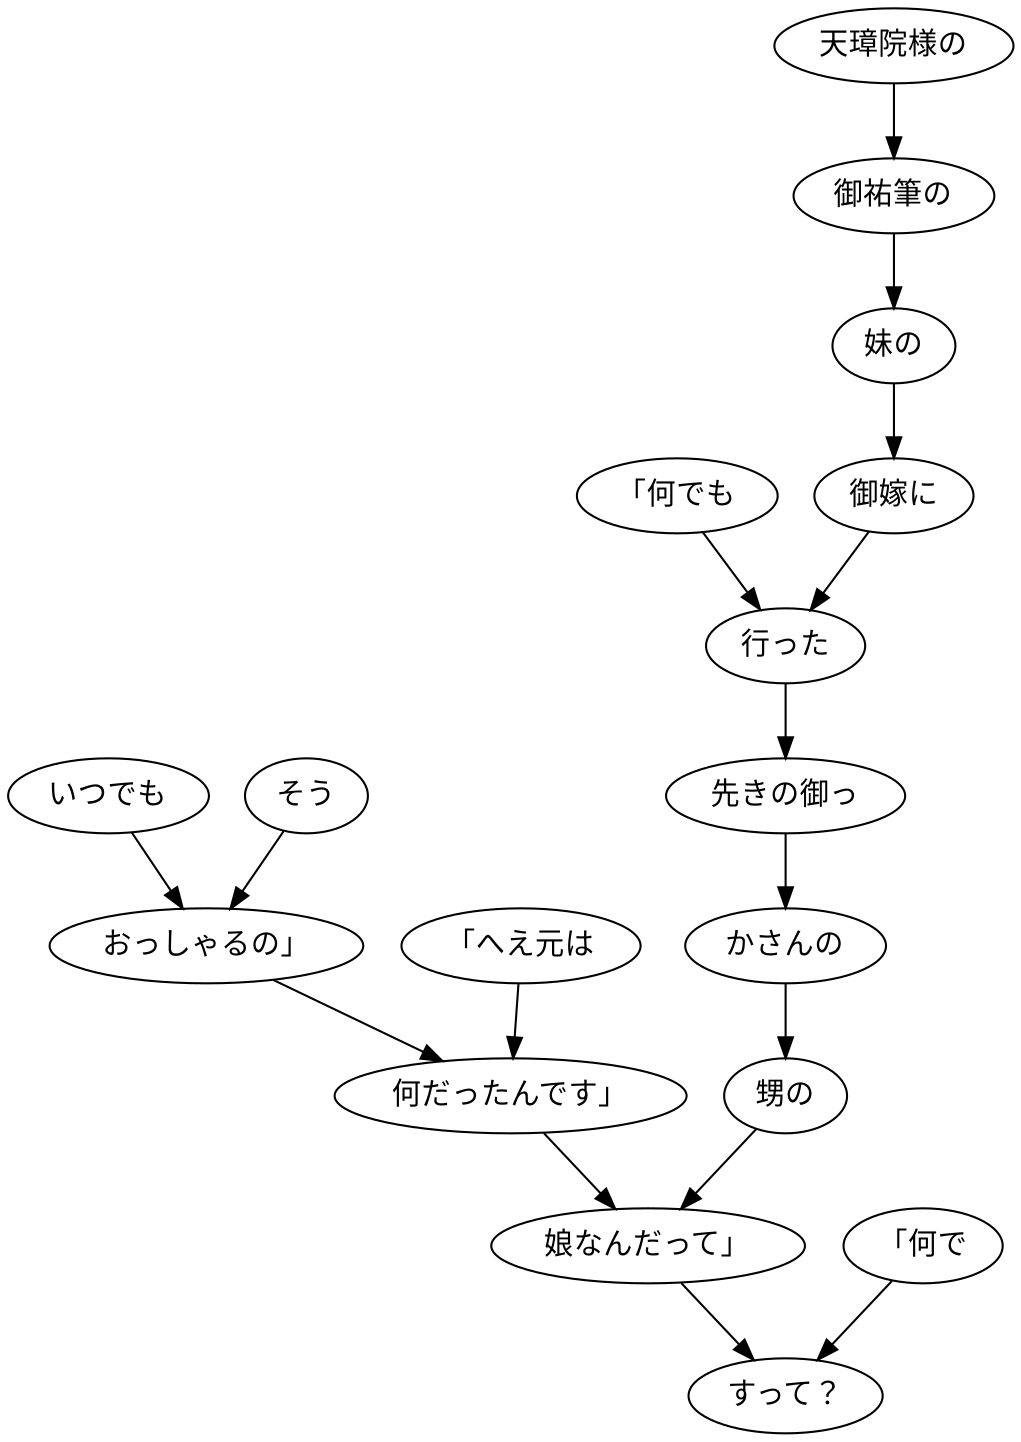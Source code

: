 digraph graph692 {
	node0 [label="いつでも"];
	node1 [label="そう"];
	node2 [label="おっしゃるの」"];
	node3 [label="「へえ元は"];
	node4 [label="何だったんです」"];
	node5 [label="「何でも"];
	node6 [label="天璋院様の"];
	node7 [label="御祐筆の"];
	node8 [label="妹の"];
	node9 [label="御嫁に"];
	node10 [label="行った"];
	node11 [label="先きの御っ"];
	node12 [label="かさんの"];
	node13 [label="甥の"];
	node14 [label="娘なんだって」"];
	node15 [label="「何で"];
	node16 [label="すって？"];
	node0 -> node2;
	node1 -> node2;
	node2 -> node4;
	node3 -> node4;
	node4 -> node14;
	node5 -> node10;
	node6 -> node7;
	node7 -> node8;
	node8 -> node9;
	node9 -> node10;
	node10 -> node11;
	node11 -> node12;
	node12 -> node13;
	node13 -> node14;
	node14 -> node16;
	node15 -> node16;
}
